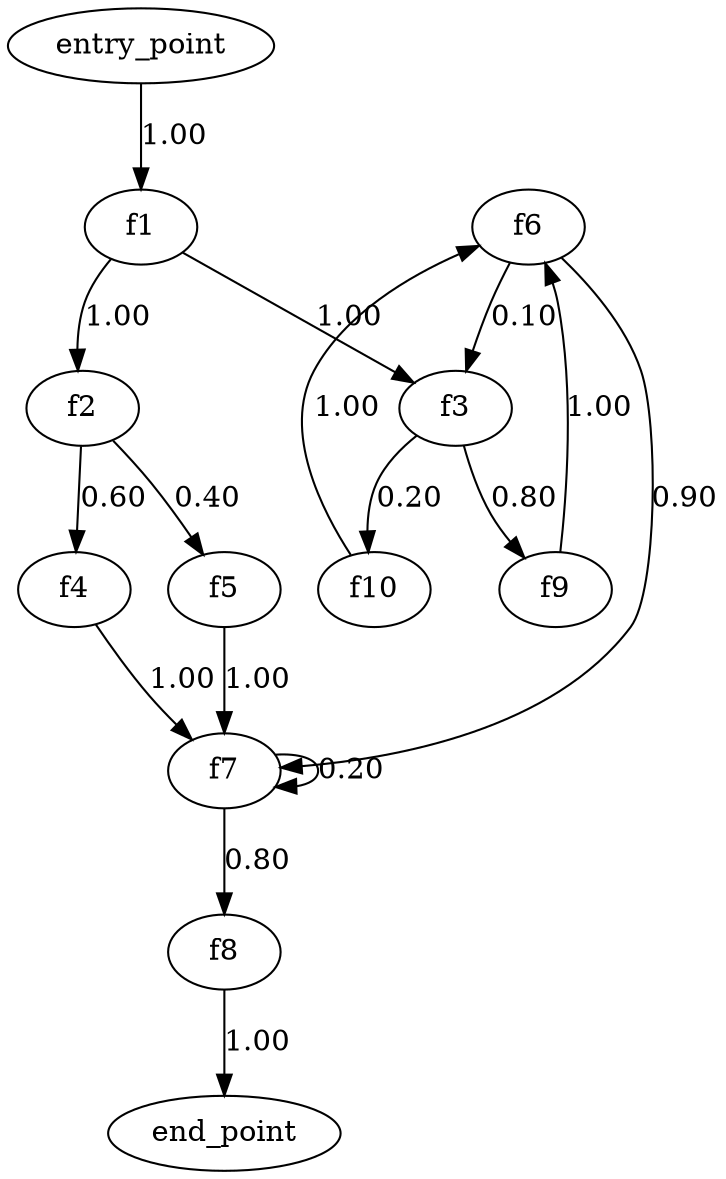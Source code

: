 digraph {
    0 [ label = "f4"]
    1 [ label = "f2"]
    2 [ label = "f3"]
    3 [ label = "f1"]
    4 [ label = "f6"]
    5 [ label = "f7"]
    6 [ label = "f5"]
    7 [ label = "f8"]
    8 [ label = "entry_point"]
    9 [ label = "f10"]
    10 [ label = "end_point"]
    11 [ label = "f9"]
    0 -> 5 [ label = "1.00"]
    1 -> 0 [ label = "0.60"]
    1 -> 6 [ label = "0.40"]
    2 -> 9 [ label = "0.20"]
    2 -> 11 [ label = "0.80"]
    3 -> 1 [ label = "1.00"]
    3 -> 2 [ label = "1.00"]
    4 -> 2 [ label = "0.10"]
    4 -> 5 [ label = "0.90"]
    5 -> 5 [ label = "0.20"]
    5 -> 7 [ label = "0.80"]
    6 -> 5 [ label = "1.00"]
    7 -> 10 [ label = "1.00"]
    8 -> 3 [ label = "1.00"]
    9 -> 4 [ label = "1.00"]
    11 -> 4 [ label = "1.00"]
}
